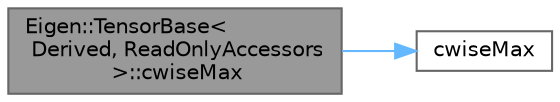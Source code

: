 digraph "Eigen::TensorBase&lt; Derived, ReadOnlyAccessors &gt;::cwiseMax"
{
 // LATEX_PDF_SIZE
  bgcolor="transparent";
  edge [fontname=Helvetica,fontsize=10,labelfontname=Helvetica,labelfontsize=10];
  node [fontname=Helvetica,fontsize=10,shape=box,height=0.2,width=0.4];
  rankdir="LR";
  Node1 [id="Node000001",label="Eigen::TensorBase\<\l Derived, ReadOnlyAccessors\l \>::cwiseMax",height=0.2,width=0.4,color="gray40", fillcolor="grey60", style="filled", fontcolor="black",tooltip=" "];
  Node1 -> Node2 [id="edge1_Node000001_Node000002",color="steelblue1",style="solid",tooltip=" "];
  Node2 [id="Node000002",label="cwiseMax",height=0.2,width=0.4,color="grey40", fillcolor="white", style="filled",URL="$_matrix_cwise_binary_ops_8h.html#ac63096e9c5c8153108adc3b3ecf05bd4",tooltip=" "];
}
